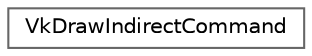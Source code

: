 digraph "类继承关系图"
{
 // LATEX_PDF_SIZE
  bgcolor="transparent";
  edge [fontname=Helvetica,fontsize=10,labelfontname=Helvetica,labelfontsize=10];
  node [fontname=Helvetica,fontsize=10,shape=box,height=0.2,width=0.4];
  rankdir="LR";
  Node0 [id="Node000000",label="VkDrawIndirectCommand",height=0.2,width=0.4,color="grey40", fillcolor="white", style="filled",URL="$struct_vk_draw_indirect_command.html",tooltip=" "];
}
